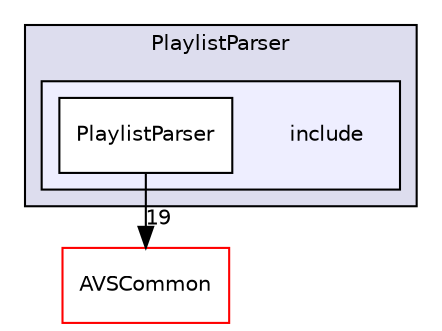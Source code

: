digraph "/workplace/avs-device-sdk/PlaylistParser/include" {
  compound=true
  node [ fontsize="10", fontname="Helvetica"];
  edge [ labelfontsize="10", labelfontname="Helvetica"];
  subgraph clusterdir_655fbec917b1f23289d3ed8ec9803bf1 {
    graph [ bgcolor="#ddddee", pencolor="black", label="PlaylistParser" fontname="Helvetica", fontsize="10", URL="dir_655fbec917b1f23289d3ed8ec9803bf1.html"]
  subgraph clusterdir_057ee5c37ac9c880ef5f0b623529f2e3 {
    graph [ bgcolor="#eeeeff", pencolor="black", label="" URL="dir_057ee5c37ac9c880ef5f0b623529f2e3.html"];
    dir_057ee5c37ac9c880ef5f0b623529f2e3 [shape=plaintext label="include"];
    dir_0ae71fe8a08302c61b29252af9be9328 [shape=box label="PlaylistParser" color="black" fillcolor="white" style="filled" URL="dir_0ae71fe8a08302c61b29252af9be9328.html"];
  }
  }
  dir_13e65effb2bde530b17b3d5eefcd0266 [shape=box label="AVSCommon" fillcolor="white" style="filled" color="red" URL="dir_13e65effb2bde530b17b3d5eefcd0266.html"];
  dir_0ae71fe8a08302c61b29252af9be9328->dir_13e65effb2bde530b17b3d5eefcd0266 [headlabel="19", labeldistance=1.5 headhref="dir_000267_000015.html"];
}
